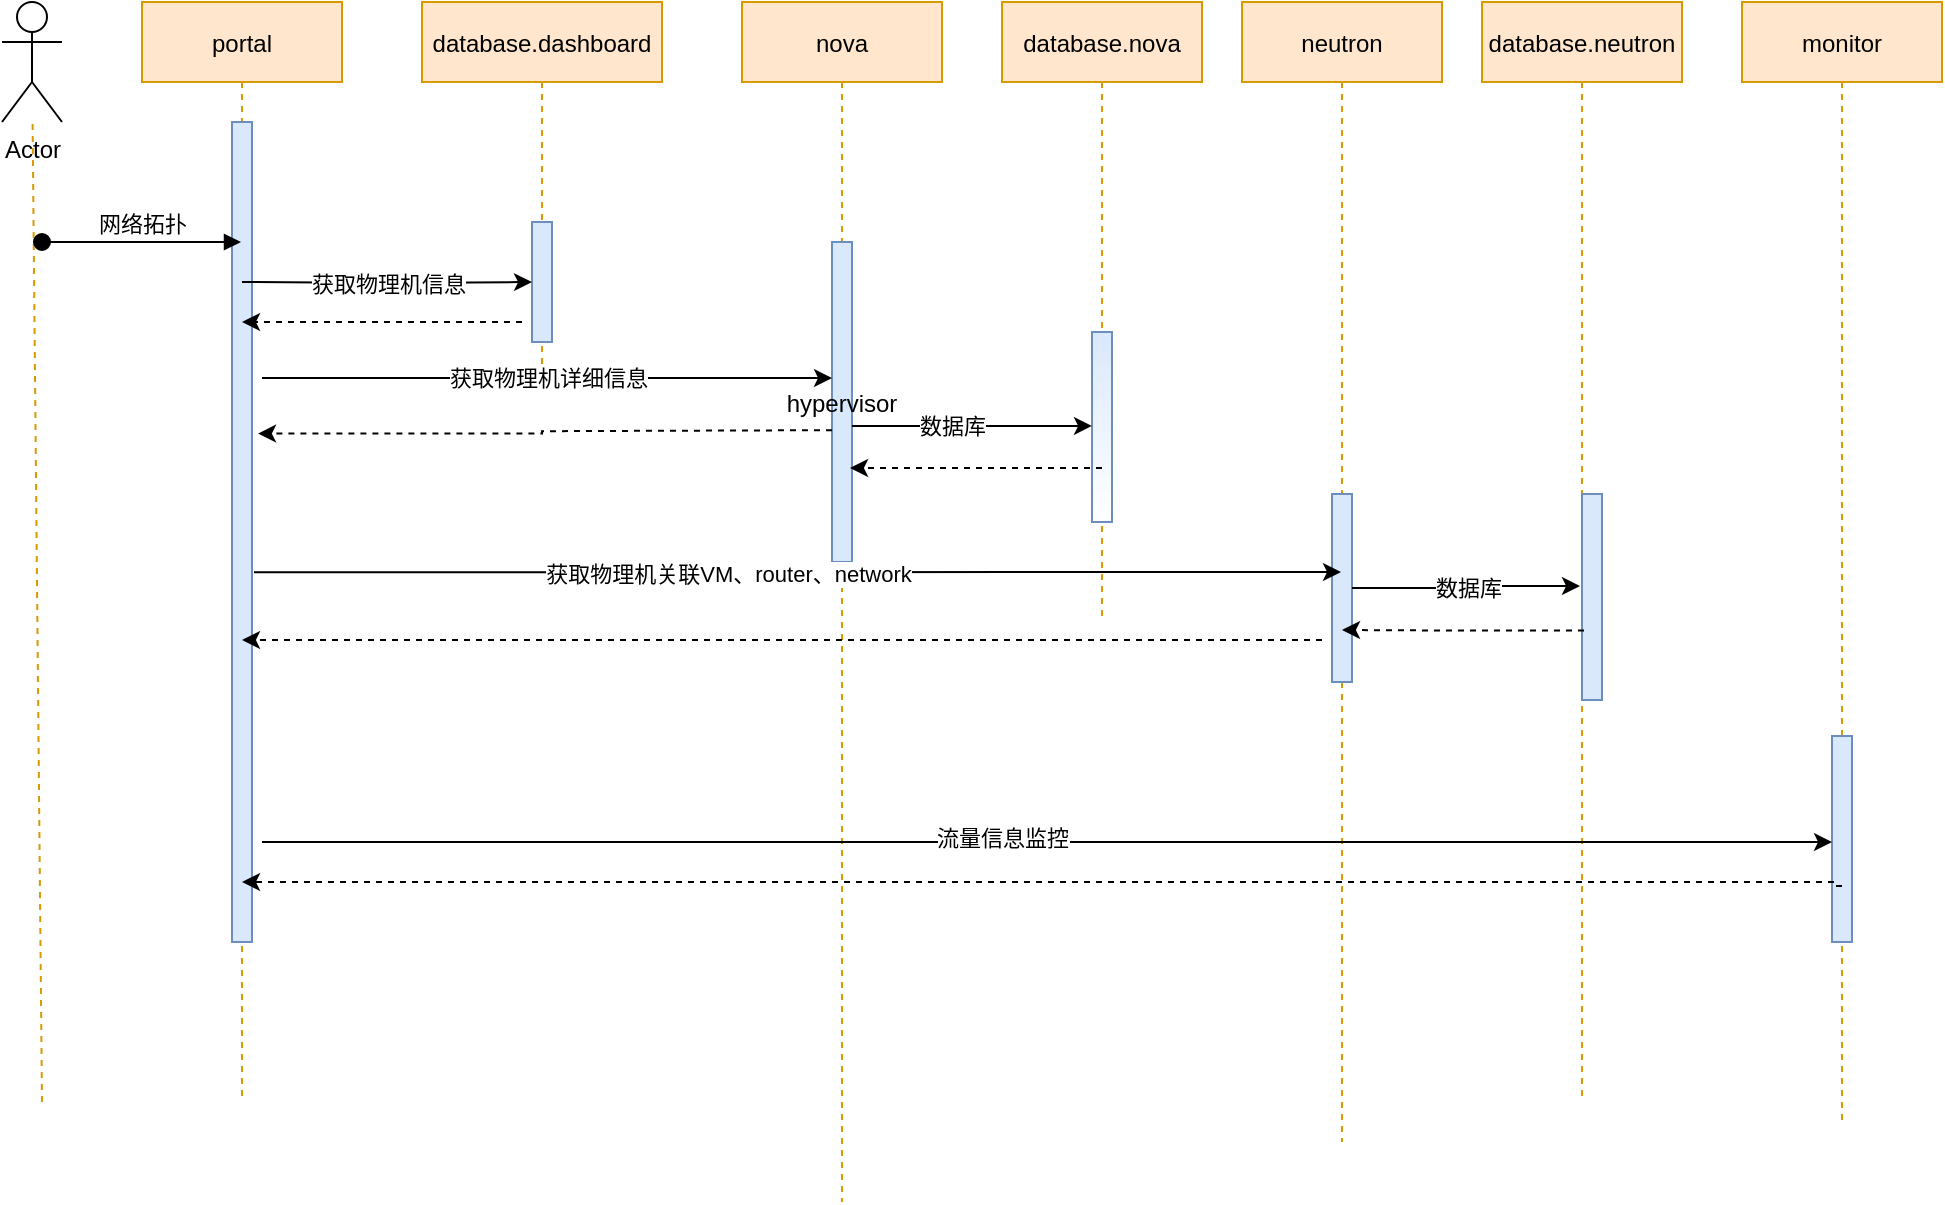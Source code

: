 <mxfile version="18.1.1" type="github">
  <diagram id="kgpKYQtTHZ0yAKxKKP6v" name="Page-1">
    <mxGraphModel dx="1422" dy="744" grid="1" gridSize="10" guides="1" tooltips="1" connect="1" arrows="1" fold="1" page="1" pageScale="1" pageWidth="850" pageHeight="1100" math="0" shadow="0">
      <root>
        <mxCell id="0" />
        <mxCell id="1" parent="0" />
        <mxCell id="3nuBFxr9cyL0pnOWT2aG-1" value="portal" style="shape=umlLifeline;perimeter=lifelinePerimeter;container=1;collapsible=0;recursiveResize=0;rounded=0;shadow=0;strokeWidth=1;fillColor=#ffe6cc;strokeColor=#d79b00;" parent="1" vertex="1">
          <mxGeometry x="120" y="80" width="100" height="550" as="geometry" />
        </mxCell>
        <mxCell id="3nuBFxr9cyL0pnOWT2aG-2" value="" style="points=[];perimeter=orthogonalPerimeter;rounded=0;shadow=0;strokeWidth=1;fillColor=#dae8fc;strokeColor=#6c8ebf;" parent="3nuBFxr9cyL0pnOWT2aG-1" vertex="1">
          <mxGeometry x="45" y="60" width="10" height="410" as="geometry" />
        </mxCell>
        <mxCell id="3nuBFxr9cyL0pnOWT2aG-5" value="nova" style="shape=umlLifeline;perimeter=lifelinePerimeter;container=1;collapsible=0;recursiveResize=0;rounded=0;shadow=0;strokeWidth=1;fillColor=#ffe6cc;strokeColor=#d79b00;" parent="1" vertex="1">
          <mxGeometry x="420" y="80" width="100" height="600" as="geometry" />
        </mxCell>
        <mxCell id="3nuBFxr9cyL0pnOWT2aG-6" value="hypervisor" style="points=[];perimeter=orthogonalPerimeter;rounded=0;shadow=0;strokeWidth=1;fillColor=#dae8fc;strokeColor=#6c8ebf;" parent="3nuBFxr9cyL0pnOWT2aG-5" vertex="1">
          <mxGeometry x="45" y="120" width="10" height="160" as="geometry" />
        </mxCell>
        <mxCell id="JPnF00475XHG91vqZzyy-1" value="database.nova" style="shape=umlLifeline;perimeter=lifelinePerimeter;container=1;collapsible=0;recursiveResize=0;rounded=0;shadow=0;strokeWidth=1;fillColor=#ffe6cc;strokeColor=#d79b00;" parent="1" vertex="1">
          <mxGeometry x="550" y="80" width="100" height="310" as="geometry" />
        </mxCell>
        <mxCell id="JPnF00475XHG91vqZzyy-2" value="" style="points=[];perimeter=orthogonalPerimeter;rounded=0;shadow=0;strokeWidth=1;fillColor=#dae8fc;strokeColor=#6c8ebf;gradientColor=#ffffff;" parent="JPnF00475XHG91vqZzyy-1" vertex="1">
          <mxGeometry x="45" y="165" width="10" height="95" as="geometry" />
        </mxCell>
        <mxCell id="JPnF00475XHG91vqZzyy-3" value="database.dashboard" style="shape=umlLifeline;perimeter=lifelinePerimeter;container=1;collapsible=0;recursiveResize=0;rounded=0;shadow=0;strokeWidth=1;fillColor=#ffe6cc;strokeColor=#d79b00;" parent="1" vertex="1">
          <mxGeometry x="260" y="80" width="120" height="190" as="geometry" />
        </mxCell>
        <mxCell id="JPnF00475XHG91vqZzyy-4" value="" style="points=[];perimeter=orthogonalPerimeter;rounded=0;shadow=0;strokeWidth=1;fillColor=#dae8fc;strokeColor=#6c8ebf;" parent="JPnF00475XHG91vqZzyy-3" vertex="1">
          <mxGeometry x="55" y="110" width="10" height="60" as="geometry" />
        </mxCell>
        <mxCell id="JPnF00475XHG91vqZzyy-24" value="neutron" style="shape=umlLifeline;perimeter=lifelinePerimeter;container=1;collapsible=0;recursiveResize=0;rounded=0;shadow=0;strokeWidth=1;fillColor=#ffe6cc;strokeColor=#d79b00;" parent="1" vertex="1">
          <mxGeometry x="670" y="80" width="100" height="570" as="geometry" />
        </mxCell>
        <mxCell id="JPnF00475XHG91vqZzyy-25" value="" style="points=[];perimeter=orthogonalPerimeter;rounded=0;shadow=0;strokeWidth=1;fillColor=#dae8fc;strokeColor=#6c8ebf;" parent="JPnF00475XHG91vqZzyy-24" vertex="1">
          <mxGeometry x="45" y="246" width="10" height="94" as="geometry" />
        </mxCell>
        <mxCell id="JPnF00475XHG91vqZzyy-26" value="database.neutron" style="shape=umlLifeline;perimeter=lifelinePerimeter;container=1;collapsible=0;recursiveResize=0;rounded=0;shadow=0;strokeWidth=1;fillColor=#ffe6cc;strokeColor=#d79b00;" parent="1" vertex="1">
          <mxGeometry x="790" y="80" width="100" height="550" as="geometry" />
        </mxCell>
        <mxCell id="JPnF00475XHG91vqZzyy-27" value="" style="points=[];perimeter=orthogonalPerimeter;rounded=0;shadow=0;strokeWidth=1;fillColor=#dae8fc;strokeColor=#6c8ebf;" parent="JPnF00475XHG91vqZzyy-26" vertex="1">
          <mxGeometry x="50" y="246" width="10" height="103" as="geometry" />
        </mxCell>
        <mxCell id="JPnF00475XHG91vqZzyy-30" value="获取物理机信息" style="edgeStyle=orthogonalEdgeStyle;rounded=0;orthogonalLoop=1;jettySize=auto;html=1;" parent="1" target="JPnF00475XHG91vqZzyy-4" edge="1">
          <mxGeometry relative="1" as="geometry">
            <mxPoint x="170" y="220" as="sourcePoint" />
          </mxGeometry>
        </mxCell>
        <mxCell id="JPnF00475XHG91vqZzyy-31" style="edgeStyle=orthogonalEdgeStyle;rounded=0;orthogonalLoop=1;jettySize=auto;html=1;dashed=1;" parent="1" edge="1">
          <mxGeometry relative="1" as="geometry">
            <mxPoint x="310" y="240" as="sourcePoint" />
            <mxPoint x="170" y="240" as="targetPoint" />
          </mxGeometry>
        </mxCell>
        <mxCell id="JPnF00475XHG91vqZzyy-32" value="获取物理机详细信息" style="edgeStyle=orthogonalEdgeStyle;rounded=0;orthogonalLoop=1;jettySize=auto;html=1;" parent="1" edge="1">
          <mxGeometry relative="1" as="geometry">
            <mxPoint x="180" y="268" as="sourcePoint" />
            <mxPoint x="465" y="268" as="targetPoint" />
          </mxGeometry>
        </mxCell>
        <mxCell id="JPnF00475XHG91vqZzyy-36" style="edgeStyle=orthogonalEdgeStyle;rounded=0;orthogonalLoop=1;jettySize=auto;html=1;exitX=0;exitY=0.713;exitDx=0;exitDy=0;exitPerimeter=0;dashed=1;entryX=1.3;entryY=0.38;entryDx=0;entryDy=0;entryPerimeter=0;" parent="1" target="3nuBFxr9cyL0pnOWT2aG-2" edge="1">
          <mxGeometry relative="1" as="geometry">
            <mxPoint x="465" y="294.08" as="sourcePoint" />
            <mxPoint x="169.5" y="294.27" as="targetPoint" />
          </mxGeometry>
        </mxCell>
        <mxCell id="JPnF00475XHG91vqZzyy-37" style="edgeStyle=orthogonalEdgeStyle;rounded=0;orthogonalLoop=1;jettySize=auto;html=1;entryX=0;entryY=0.368;entryDx=0;entryDy=0;entryPerimeter=0;" parent="1" edge="1">
          <mxGeometry relative="1" as="geometry">
            <mxPoint x="475" y="291.96" as="sourcePoint" />
            <mxPoint x="595" y="291.96" as="targetPoint" />
          </mxGeometry>
        </mxCell>
        <mxCell id="JPnF00475XHG91vqZzyy-49" value="数据库" style="edgeLabel;html=1;align=center;verticalAlign=middle;resizable=0;points=[];" parent="JPnF00475XHG91vqZzyy-37" vertex="1" connectable="0">
          <mxGeometry x="-0.167" relative="1" as="geometry">
            <mxPoint as="offset" />
          </mxGeometry>
        </mxCell>
        <mxCell id="JPnF00475XHG91vqZzyy-38" style="edgeStyle=orthogonalEdgeStyle;rounded=0;orthogonalLoop=1;jettySize=auto;html=1;entryX=0.9;entryY=0.625;entryDx=0;entryDy=0;entryPerimeter=0;dashed=1;" parent="1" edge="1">
          <mxGeometry relative="1" as="geometry">
            <mxPoint x="600" y="313" as="sourcePoint" />
            <mxPoint x="474" y="313" as="targetPoint" />
          </mxGeometry>
        </mxCell>
        <mxCell id="JPnF00475XHG91vqZzyy-39" style="edgeStyle=orthogonalEdgeStyle;rounded=0;orthogonalLoop=1;jettySize=auto;html=1;exitX=1.1;exitY=0.549;exitDx=0;exitDy=0;exitPerimeter=0;" parent="1" source="3nuBFxr9cyL0pnOWT2aG-2" target="JPnF00475XHG91vqZzyy-24" edge="1">
          <mxGeometry relative="1" as="geometry" />
        </mxCell>
        <mxCell id="JPnF00475XHG91vqZzyy-48" value="获取物理机关联VM、router、network" style="edgeLabel;html=1;align=center;verticalAlign=middle;resizable=0;points=[];" parent="JPnF00475XHG91vqZzyy-39" vertex="1" connectable="0">
          <mxGeometry x="-0.129" y="-1" relative="1" as="geometry">
            <mxPoint as="offset" />
          </mxGeometry>
        </mxCell>
        <mxCell id="JPnF00475XHG91vqZzyy-40" style="edgeStyle=orthogonalEdgeStyle;rounded=0;orthogonalLoop=1;jettySize=auto;html=1;dashed=1;" parent="1" edge="1">
          <mxGeometry relative="1" as="geometry">
            <mxPoint x="710" y="399" as="sourcePoint" />
            <mxPoint x="170" y="399" as="targetPoint" />
          </mxGeometry>
        </mxCell>
        <mxCell id="JPnF00475XHG91vqZzyy-41" value="数据库" style="edgeStyle=orthogonalEdgeStyle;rounded=0;orthogonalLoop=1;jettySize=auto;html=1;entryX=-0.1;entryY=0.447;entryDx=0;entryDy=0;entryPerimeter=0;" parent="1" source="JPnF00475XHG91vqZzyy-25" target="JPnF00475XHG91vqZzyy-27" edge="1">
          <mxGeometry relative="1" as="geometry" />
        </mxCell>
        <mxCell id="JPnF00475XHG91vqZzyy-42" value="" style="edgeStyle=orthogonalEdgeStyle;rounded=0;orthogonalLoop=1;jettySize=auto;html=1;dashed=1;exitX=0.1;exitY=0.663;exitDx=0;exitDy=0;exitPerimeter=0;" parent="1" source="JPnF00475XHG91vqZzyy-27" edge="1">
          <mxGeometry relative="1" as="geometry">
            <mxPoint x="720" y="394" as="targetPoint" />
          </mxGeometry>
        </mxCell>
        <mxCell id="tysqLWXfVXR9m3k7E3py-1" value="Actor" style="shape=umlActor;verticalLabelPosition=bottom;verticalAlign=top;html=1;outlineConnect=0;" vertex="1" parent="1">
          <mxGeometry x="50" y="80" width="30" height="60" as="geometry" />
        </mxCell>
        <mxCell id="tysqLWXfVXR9m3k7E3py-2" value="" style="endArrow=none;dashed=1;html=1;rounded=0;fillColor=#ffe6cc;strokeColor=#d79b00;" edge="1" parent="1" target="tysqLWXfVXR9m3k7E3py-1">
          <mxGeometry width="50" height="50" relative="1" as="geometry">
            <mxPoint x="70" y="630" as="sourcePoint" />
            <mxPoint x="90" y="140" as="targetPoint" />
          </mxGeometry>
        </mxCell>
        <mxCell id="tysqLWXfVXR9m3k7E3py-4" value="网络拓扑" style="html=1;verticalAlign=bottom;startArrow=oval;startFill=1;endArrow=block;startSize=8;rounded=0;" edge="1" parent="1" target="3nuBFxr9cyL0pnOWT2aG-1">
          <mxGeometry width="60" relative="1" as="geometry">
            <mxPoint x="70" y="200" as="sourcePoint" />
            <mxPoint x="130" y="200" as="targetPoint" />
          </mxGeometry>
        </mxCell>
        <mxCell id="tysqLWXfVXR9m3k7E3py-5" value="monitor" style="shape=umlLifeline;perimeter=lifelinePerimeter;container=1;collapsible=0;recursiveResize=0;rounded=0;shadow=0;strokeWidth=1;fillColor=#ffe6cc;strokeColor=#d79b00;" vertex="1" parent="1">
          <mxGeometry x="920" y="80" width="100" height="560" as="geometry" />
        </mxCell>
        <mxCell id="tysqLWXfVXR9m3k7E3py-6" value="" style="points=[];perimeter=orthogonalPerimeter;rounded=0;shadow=0;strokeWidth=1;fillColor=#dae8fc;strokeColor=#6c8ebf;" vertex="1" parent="tysqLWXfVXR9m3k7E3py-5">
          <mxGeometry x="45" y="367" width="10" height="103" as="geometry" />
        </mxCell>
        <mxCell id="tysqLWXfVXR9m3k7E3py-7" style="edgeStyle=orthogonalEdgeStyle;rounded=0;orthogonalLoop=1;jettySize=auto;html=1;" edge="1" parent="1" target="tysqLWXfVXR9m3k7E3py-6">
          <mxGeometry relative="1" as="geometry">
            <mxPoint x="180" y="500" as="sourcePoint" />
            <Array as="points">
              <mxPoint x="670" y="500" />
              <mxPoint x="670" y="500" />
            </Array>
          </mxGeometry>
        </mxCell>
        <mxCell id="tysqLWXfVXR9m3k7E3py-8" value="流量信息监控" style="edgeLabel;html=1;align=center;verticalAlign=middle;resizable=0;points=[];" vertex="1" connectable="0" parent="tysqLWXfVXR9m3k7E3py-7">
          <mxGeometry x="-0.057" y="2" relative="1" as="geometry">
            <mxPoint as="offset" />
          </mxGeometry>
        </mxCell>
        <mxCell id="tysqLWXfVXR9m3k7E3py-9" style="edgeStyle=orthogonalEdgeStyle;rounded=0;orthogonalLoop=1;jettySize=auto;html=1;dashed=1;" edge="1" parent="1">
          <mxGeometry relative="1" as="geometry">
            <mxPoint x="970" y="522" as="sourcePoint" />
            <mxPoint x="170" y="520" as="targetPoint" />
            <Array as="points">
              <mxPoint x="966" y="520" />
            </Array>
          </mxGeometry>
        </mxCell>
      </root>
    </mxGraphModel>
  </diagram>
</mxfile>
